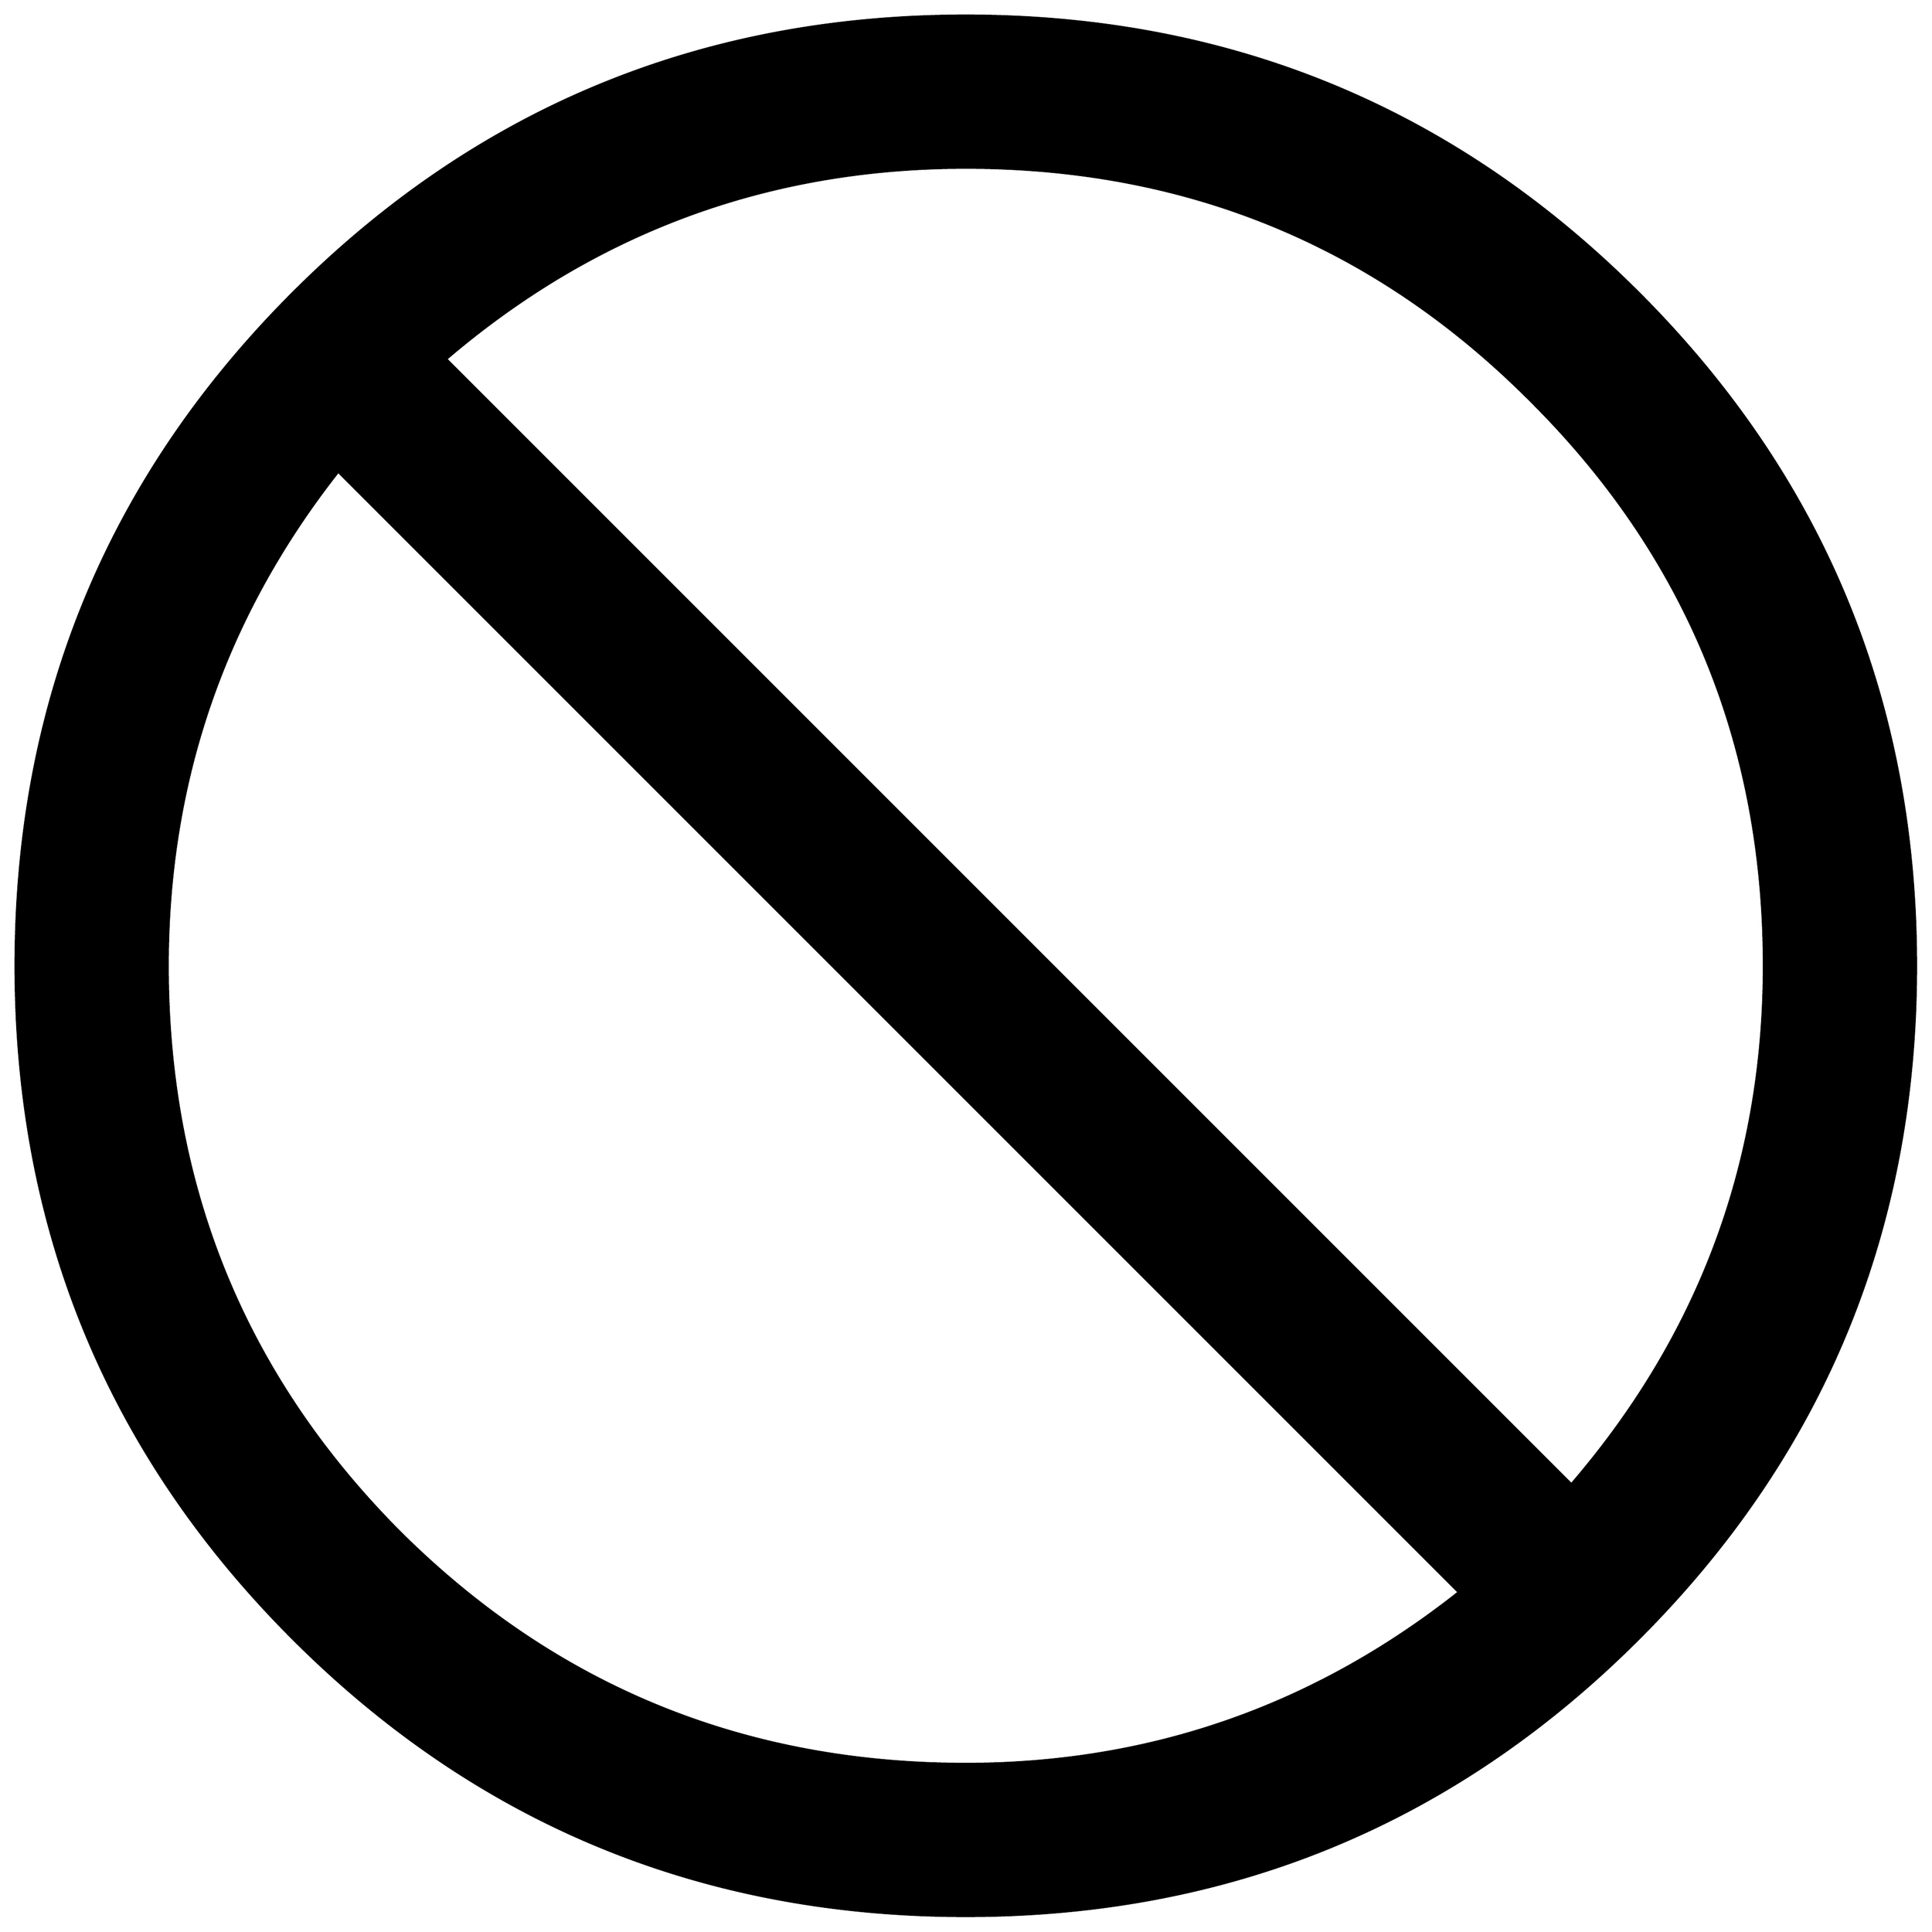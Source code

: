 


\begin{tikzpicture}[y=0.80pt, x=0.80pt, yscale=-1.0, xscale=1.0, inner sep=0pt, outer sep=0pt]
\begin{scope}[shift={(100.0,1704.0)},nonzero rule]
  \path[draw=.,fill=.,line width=1.600pt] (1843.0,-580.0) ..
    controls (1843.0,-352.667) and (1763.333,-159.333) .. (1604.0,0.0)
    .. controls (1444.667,159.333) and (1251.333,239.0) ..
    (1024.0,239.0) .. controls (796.667,239.0) and (603.333,159.333)
    .. (444.0,0.0) .. controls (284.667,-159.333) and (205.0,-352.667)
    .. (205.0,-580.0) .. controls (205.0,-807.333) and
    (284.667,-1000.667) .. (444.0,-1160.0) .. controls
    (603.333,-1319.333) and (796.667,-1399.0) .. (1024.0,-1399.0) ..
    controls (1251.333,-1399.0) and (1444.667,-1319.333) ..
    (1604.0,-1160.0) .. controls (1763.333,-1000.667) and
    (1843.0,-807.333) .. (1843.0,-580.0) -- cycle(1712.0,-580.0)
    .. controls (1712.0,-771.333) and (1645.0,-933.667) ..
    (1511.0,-1067.0) .. controls (1377.667,-1201.0) and
    (1215.333,-1268.0) .. (1024.0,-1268.0) .. controls
    (854.0,-1268.0) and (704.667,-1213.0) .. (576.0,-1103.0) --
    (1546.0,-133.0) .. controls (1656.667,-261.667) and
    (1712.0,-410.667) .. (1712.0,-580.0) -- cycle(1449.0,-40.0) --
    (483.0,-1006.0) .. controls (385.0,-881.333) and
    (336.0,-739.333) .. (336.0,-580.0) .. controls (336.0,-388.667)
    and (402.667,-226.0) .. (536.0,-92.0) .. controls (670.0,41.333)
    and (832.667,108.0) .. (1024.0,108.0) .. controls
    (1182.667,108.0) and (1324.333,58.667) .. (1449.0,-40.0) -- cycle;
\end{scope}

\end{tikzpicture}

